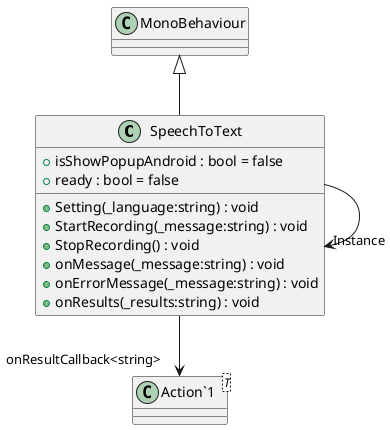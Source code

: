 @startuml
class SpeechToText {
    + isShowPopupAndroid : bool = false
    + ready : bool = false
    + Setting(_language:string) : void
    + StartRecording(_message:string) : void
    + StopRecording() : void
    + onMessage(_message:string) : void
    + onErrorMessage(_message:string) : void
    + onResults(_results:string) : void
}
class "Action`1"<T> {
}
MonoBehaviour <|-- SpeechToText
SpeechToText --> "Instance" SpeechToText
SpeechToText --> "onResultCallback<string>" "Action`1"
@enduml
